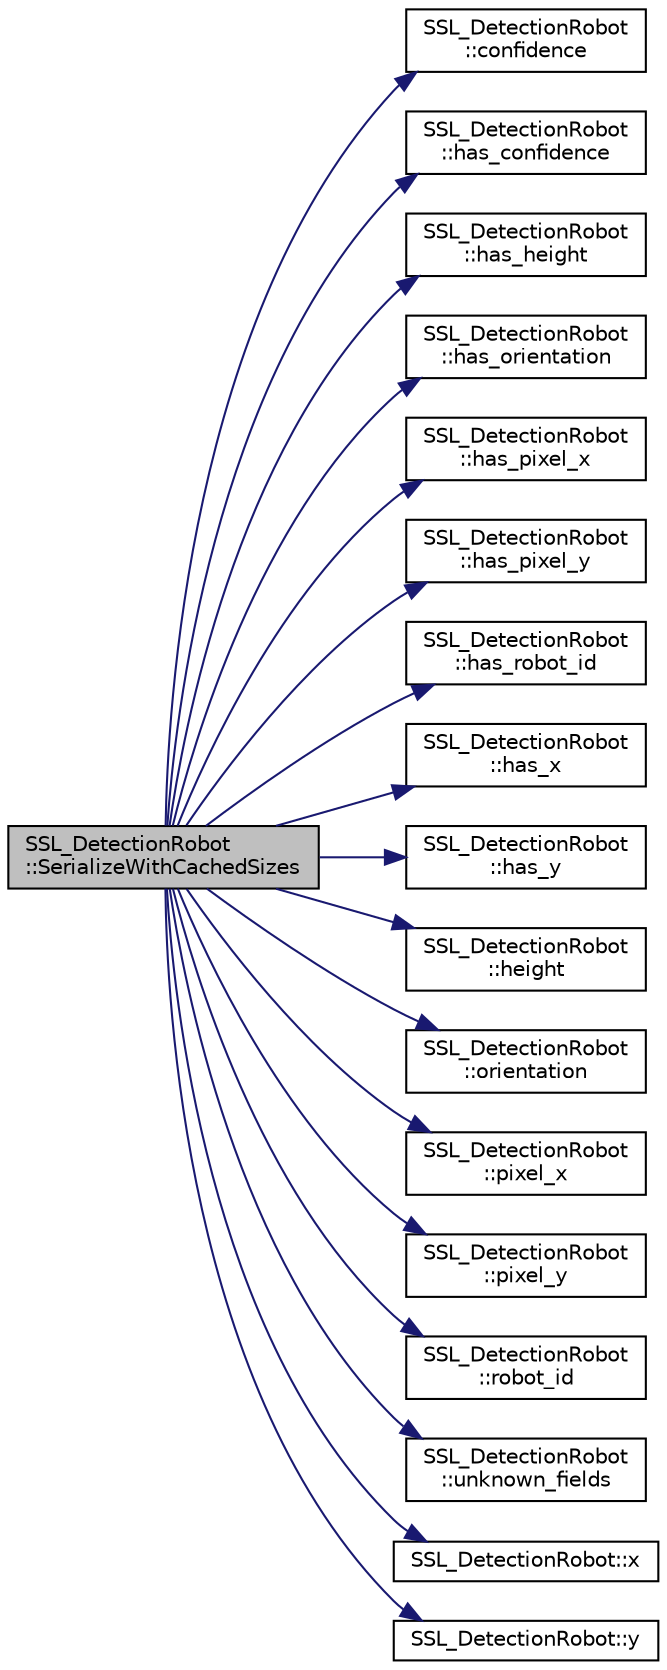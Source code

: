 digraph "SSL_DetectionRobot::SerializeWithCachedSizes"
{
 // INTERACTIVE_SVG=YES
  edge [fontname="Helvetica",fontsize="10",labelfontname="Helvetica",labelfontsize="10"];
  node [fontname="Helvetica",fontsize="10",shape=record];
  rankdir="LR";
  Node1 [label="SSL_DetectionRobot\l::SerializeWithCachedSizes",height=0.2,width=0.4,color="black", fillcolor="grey75", style="filled", fontcolor="black"];
  Node1 -> Node2 [color="midnightblue",fontsize="10",style="solid",fontname="Helvetica"];
  Node2 [label="SSL_DetectionRobot\l::confidence",height=0.2,width=0.4,color="black", fillcolor="white", style="filled",URL="$d0/d30/class_s_s_l___detection_robot.html#a1d97bf539ab936970b87ef7227901244"];
  Node1 -> Node3 [color="midnightblue",fontsize="10",style="solid",fontname="Helvetica"];
  Node3 [label="SSL_DetectionRobot\l::has_confidence",height=0.2,width=0.4,color="black", fillcolor="white", style="filled",URL="$d0/d30/class_s_s_l___detection_robot.html#ac93d3192da665905bf6ef4527df2add9"];
  Node1 -> Node4 [color="midnightblue",fontsize="10",style="solid",fontname="Helvetica"];
  Node4 [label="SSL_DetectionRobot\l::has_height",height=0.2,width=0.4,color="black", fillcolor="white", style="filled",URL="$d0/d30/class_s_s_l___detection_robot.html#a7da1b7dd7a8ceb766ec818d318796bac"];
  Node1 -> Node5 [color="midnightblue",fontsize="10",style="solid",fontname="Helvetica"];
  Node5 [label="SSL_DetectionRobot\l::has_orientation",height=0.2,width=0.4,color="black", fillcolor="white", style="filled",URL="$d0/d30/class_s_s_l___detection_robot.html#a34487c873a686b45e9fe71b52cb69278"];
  Node1 -> Node6 [color="midnightblue",fontsize="10",style="solid",fontname="Helvetica"];
  Node6 [label="SSL_DetectionRobot\l::has_pixel_x",height=0.2,width=0.4,color="black", fillcolor="white", style="filled",URL="$d0/d30/class_s_s_l___detection_robot.html#acae3258c0cd82925d17771b7db3ea9f4"];
  Node1 -> Node7 [color="midnightblue",fontsize="10",style="solid",fontname="Helvetica"];
  Node7 [label="SSL_DetectionRobot\l::has_pixel_y",height=0.2,width=0.4,color="black", fillcolor="white", style="filled",URL="$d0/d30/class_s_s_l___detection_robot.html#a8e9468a2315b05731e0d37f496b3ef47"];
  Node1 -> Node8 [color="midnightblue",fontsize="10",style="solid",fontname="Helvetica"];
  Node8 [label="SSL_DetectionRobot\l::has_robot_id",height=0.2,width=0.4,color="black", fillcolor="white", style="filled",URL="$d0/d30/class_s_s_l___detection_robot.html#a34dd202d20152a26ab7fd5260de88396"];
  Node1 -> Node9 [color="midnightblue",fontsize="10",style="solid",fontname="Helvetica"];
  Node9 [label="SSL_DetectionRobot\l::has_x",height=0.2,width=0.4,color="black", fillcolor="white", style="filled",URL="$d0/d30/class_s_s_l___detection_robot.html#a7d2e964063b60363bbe580200c4aa8e1"];
  Node1 -> Node10 [color="midnightblue",fontsize="10",style="solid",fontname="Helvetica"];
  Node10 [label="SSL_DetectionRobot\l::has_y",height=0.2,width=0.4,color="black", fillcolor="white", style="filled",URL="$d0/d30/class_s_s_l___detection_robot.html#a1c6405de09273755cf791446e8fd2a3a"];
  Node1 -> Node11 [color="midnightblue",fontsize="10",style="solid",fontname="Helvetica"];
  Node11 [label="SSL_DetectionRobot\l::height",height=0.2,width=0.4,color="black", fillcolor="white", style="filled",URL="$d0/d30/class_s_s_l___detection_robot.html#a27c206ebea25f23efa8d366569f60c96"];
  Node1 -> Node12 [color="midnightblue",fontsize="10",style="solid",fontname="Helvetica"];
  Node12 [label="SSL_DetectionRobot\l::orientation",height=0.2,width=0.4,color="black", fillcolor="white", style="filled",URL="$d0/d30/class_s_s_l___detection_robot.html#a9e90e0537ebd1ca97636053a72e30f1b"];
  Node1 -> Node13 [color="midnightblue",fontsize="10",style="solid",fontname="Helvetica"];
  Node13 [label="SSL_DetectionRobot\l::pixel_x",height=0.2,width=0.4,color="black", fillcolor="white", style="filled",URL="$d0/d30/class_s_s_l___detection_robot.html#af7d95e01dc51fc3a10e1049f6cefd9bd"];
  Node1 -> Node14 [color="midnightblue",fontsize="10",style="solid",fontname="Helvetica"];
  Node14 [label="SSL_DetectionRobot\l::pixel_y",height=0.2,width=0.4,color="black", fillcolor="white", style="filled",URL="$d0/d30/class_s_s_l___detection_robot.html#a35b7ee812ade11a188742037c361a2b8"];
  Node1 -> Node15 [color="midnightblue",fontsize="10",style="solid",fontname="Helvetica"];
  Node15 [label="SSL_DetectionRobot\l::robot_id",height=0.2,width=0.4,color="black", fillcolor="white", style="filled",URL="$d0/d30/class_s_s_l___detection_robot.html#a15d7fb18efdd2a2fc62761cda6c3a3d4"];
  Node1 -> Node16 [color="midnightblue",fontsize="10",style="solid",fontname="Helvetica"];
  Node16 [label="SSL_DetectionRobot\l::unknown_fields",height=0.2,width=0.4,color="black", fillcolor="white", style="filled",URL="$d0/d30/class_s_s_l___detection_robot.html#a8e2233647fdd1542f570fa0c2157e184"];
  Node1 -> Node17 [color="midnightblue",fontsize="10",style="solid",fontname="Helvetica"];
  Node17 [label="SSL_DetectionRobot::x",height=0.2,width=0.4,color="black", fillcolor="white", style="filled",URL="$d0/d30/class_s_s_l___detection_robot.html#ab26732ef505b608cbf2066ed5398c04b"];
  Node1 -> Node18 [color="midnightblue",fontsize="10",style="solid",fontname="Helvetica"];
  Node18 [label="SSL_DetectionRobot::y",height=0.2,width=0.4,color="black", fillcolor="white", style="filled",URL="$d0/d30/class_s_s_l___detection_robot.html#a3e8b20fa95d9274aa1dbd0478d0f92e7"];
}
